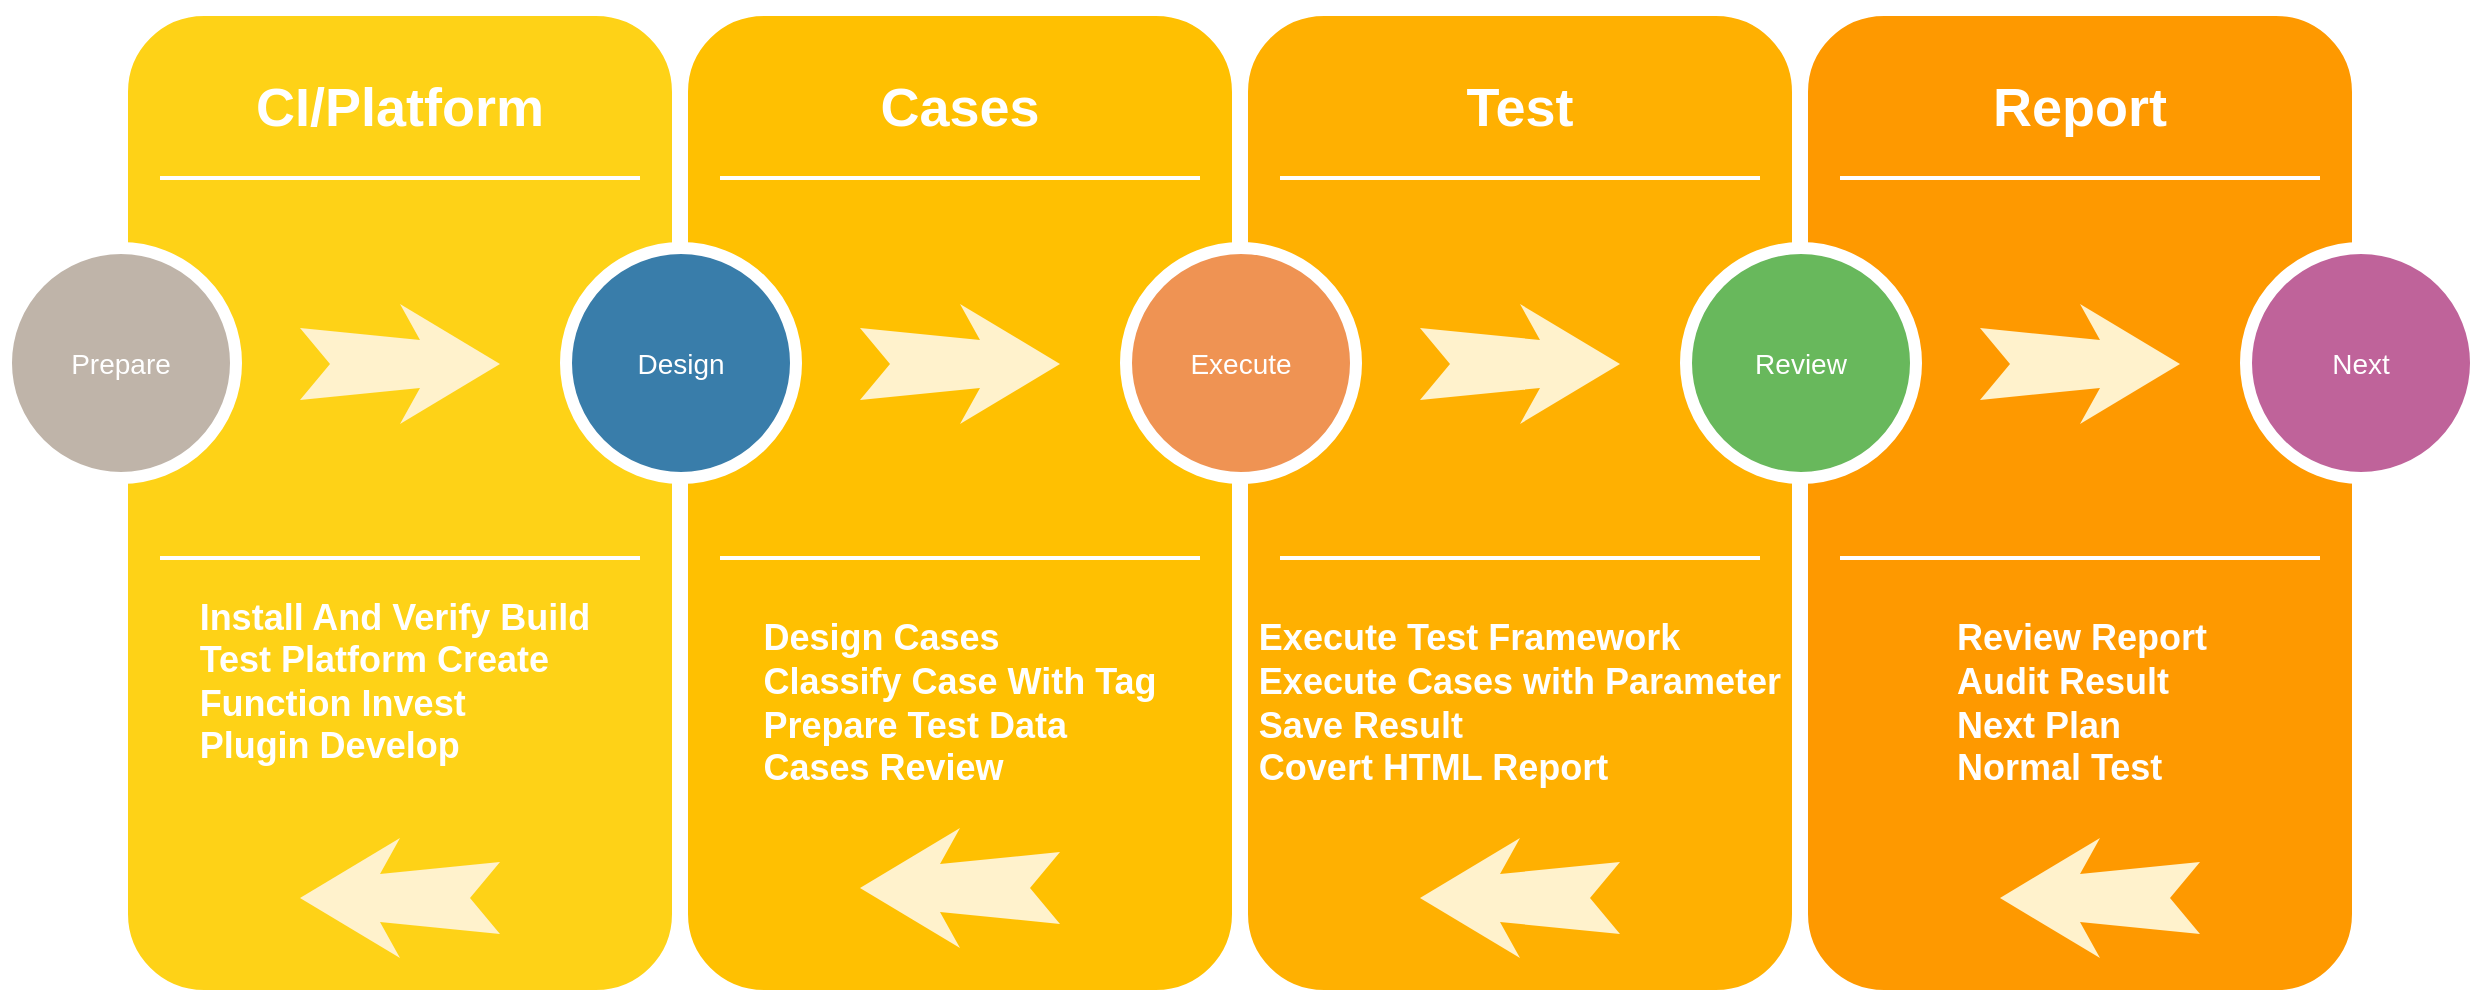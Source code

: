 <mxfile version="10.8.9" type="device"><diagram name="Page-1" id="12e1b939-464a-85fe-373e-61e167be1490"><mxGraphModel dx="1443" dy="717" grid="1" gridSize="10" guides="1" tooltips="1" connect="1" arrows="1" fold="1" page="1" pageScale="1.5" pageWidth="1169" pageHeight="826" background="#ffffff" math="0" shadow="0"><root><mxCell id="0"/><mxCell id="1" parent="0"/><mxCell id="60da8b9f42644d3a-2" value="" style="whiteSpace=wrap;html=1;rounded=1;shadow=0;strokeWidth=8;fontSize=20;align=center;fillColor=#FED217;strokeColor=#FFFFFF;" parent="1" vertex="1"><mxGeometry x="316" y="405" width="280" height="495" as="geometry"/></mxCell><mxCell id="60da8b9f42644d3a-3" value="CI/Platform" style="text;html=1;strokeColor=none;fillColor=none;align=center;verticalAlign=middle;whiteSpace=wrap;rounded=0;shadow=0;fontSize=27;fontColor=#FFFFFF;fontStyle=1" parent="1" vertex="1"><mxGeometry x="316" y="425" width="280" height="60" as="geometry"/></mxCell><mxCell id="60da8b9f42644d3a-4" value="&lt;div style=&quot;text-align: left ; font-size: 18px&quot;&gt;&lt;b&gt;&lt;font style=&quot;font-size: 18px&quot;&gt;Install And Verify Build&amp;nbsp;&lt;/font&gt;&lt;/b&gt;&lt;/div&gt;&lt;div style=&quot;text-align: left ; font-size: 18px&quot;&gt;&lt;span&gt;&lt;b&gt;&lt;font style=&quot;font-size: 18px&quot;&gt;Test Platform Create&lt;/font&gt;&lt;/b&gt;&lt;/span&gt;&lt;/div&gt;&lt;div style=&quot;text-align: left ; font-size: 18px&quot;&gt;&lt;span&gt;&lt;b&gt;&lt;font style=&quot;font-size: 18px&quot;&gt;Function Invest&lt;/font&gt;&lt;/b&gt;&lt;/span&gt;&lt;/div&gt;&lt;div style=&quot;text-align: left ; font-size: 18px&quot;&gt;&lt;span&gt;&lt;b&gt;&lt;font style=&quot;font-size: 18px&quot;&gt;Plugin Develop&lt;/font&gt;&lt;/b&gt;&lt;/span&gt;&lt;/div&gt;&lt;div style=&quot;text-align: left ; font-size: 18px&quot;&gt;&lt;br&gt;&lt;/div&gt;" style="text;html=1;strokeColor=none;fillColor=none;align=center;verticalAlign=middle;whiteSpace=wrap;rounded=0;shadow=0;fontSize=14;fontColor=#FFFFFF;" parent="1" vertex="1"><mxGeometry x="316" y="690" width="280" height="125" as="geometry"/></mxCell><mxCell id="60da8b9f42644d3a-6" value="" style="line;strokeWidth=2;html=1;rounded=0;shadow=0;fontSize=27;align=center;fillColor=none;strokeColor=#FFFFFF;" parent="1" vertex="1"><mxGeometry x="336" y="485" width="240" height="10" as="geometry"/></mxCell><mxCell id="60da8b9f42644d3a-7" value="" style="line;strokeWidth=2;html=1;rounded=0;shadow=0;fontSize=27;align=center;fillColor=none;strokeColor=#FFFFFF;" parent="1" vertex="1"><mxGeometry x="336" y="675" width="240" height="10" as="geometry"/></mxCell><mxCell id="60da8b9f42644d3a-8" value="Prepare" style="ellipse;whiteSpace=wrap;html=1;rounded=0;shadow=0;strokeWidth=6;fontSize=14;align=center;fillColor=#BFB4A9;strokeColor=#FFFFFF;fontColor=#FFFFFF;" parent="1" vertex="1"><mxGeometry x="259" y="525" width="115" height="115" as="geometry"/></mxCell><mxCell id="60da8b9f42644d3a-9" value="" style="html=1;shadow=0;dashed=0;align=center;verticalAlign=middle;shape=mxgraph.arrows2.stylisedArrow;dy=0.6;dx=40;notch=15;feather=0.4;rounded=0;strokeWidth=1;fontSize=27;strokeColor=none;fillColor=#fff2cc;" parent="1" vertex="1"><mxGeometry x="406" y="553" width="100" height="60" as="geometry"/></mxCell><mxCell id="60da8b9f42644d3a-17" value="" style="whiteSpace=wrap;html=1;rounded=1;shadow=0;strokeWidth=8;fontSize=20;align=center;fillColor=#FFC001;strokeColor=#FFFFFF;" parent="1" vertex="1"><mxGeometry x="596" y="405" width="280" height="495" as="geometry"/></mxCell><mxCell id="60da8b9f42644d3a-18" value="Cases" style="text;html=1;strokeColor=none;fillColor=none;align=center;verticalAlign=middle;whiteSpace=wrap;rounded=0;shadow=0;fontSize=27;fontColor=#FFFFFF;fontStyle=1" parent="1" vertex="1"><mxGeometry x="596" y="425" width="280" height="60" as="geometry"/></mxCell><mxCell id="60da8b9f42644d3a-19" value="&lt;div style=&quot;text-align: left ; font-size: 18px&quot;&gt;&lt;b&gt;&lt;font style=&quot;font-size: 18px&quot;&gt;Design Cases&lt;/font&gt;&lt;/b&gt;&lt;/div&gt;&lt;div style=&quot;text-align: left ; font-size: 18px&quot;&gt;&lt;b&gt;&lt;font style=&quot;font-size: 18px&quot;&gt;Classify Case With Tag&lt;/font&gt;&lt;/b&gt;&lt;/div&gt;&lt;div style=&quot;text-align: left ; font-size: 18px&quot;&gt;&lt;b&gt;&lt;font style=&quot;font-size: 18px&quot;&gt;Prepare Test Data&lt;/font&gt;&lt;/b&gt;&lt;/div&gt;&lt;div style=&quot;text-align: left ; font-size: 18px&quot;&gt;&lt;b&gt;&lt;font style=&quot;font-size: 18px&quot;&gt;Cases Review&lt;/font&gt;&lt;/b&gt;&lt;/div&gt;" style="text;html=1;strokeColor=none;fillColor=none;align=center;verticalAlign=middle;whiteSpace=wrap;rounded=0;shadow=0;fontSize=14;fontColor=#FFFFFF;" parent="1" vertex="1"><mxGeometry x="596" y="690" width="280" height="125" as="geometry"/></mxCell><mxCell id="60da8b9f42644d3a-20" value="" style="line;strokeWidth=2;html=1;rounded=0;shadow=0;fontSize=27;align=center;fillColor=none;strokeColor=#FFFFFF;" parent="1" vertex="1"><mxGeometry x="616" y="485" width="240" height="10" as="geometry"/></mxCell><mxCell id="60da8b9f42644d3a-21" value="" style="line;strokeWidth=2;html=1;rounded=0;shadow=0;fontSize=27;align=center;fillColor=none;strokeColor=#FFFFFF;" parent="1" vertex="1"><mxGeometry x="616" y="675" width="240" height="10" as="geometry"/></mxCell><mxCell id="60da8b9f42644d3a-22" value="Design" style="ellipse;whiteSpace=wrap;html=1;rounded=0;shadow=0;strokeWidth=6;fontSize=14;align=center;fillColor=#397DAA;strokeColor=#FFFFFF;fontColor=#FFFFFF;" parent="1" vertex="1"><mxGeometry x="539" y="525" width="115" height="115" as="geometry"/></mxCell><mxCell id="60da8b9f42644d3a-23" value="" style="html=1;shadow=0;dashed=0;align=center;verticalAlign=middle;shape=mxgraph.arrows2.stylisedArrow;dy=0.6;dx=40;notch=15;feather=0.4;rounded=0;strokeWidth=1;fontSize=27;strokeColor=none;fillColor=#fff2cc;" parent="1" vertex="1"><mxGeometry x="686" y="553" width="100" height="60" as="geometry"/></mxCell><mxCell id="60da8b9f42644d3a-24" value="" style="whiteSpace=wrap;html=1;rounded=1;shadow=0;strokeWidth=8;fontSize=20;align=center;fillColor=#FFB001;strokeColor=#FFFFFF;" parent="1" vertex="1"><mxGeometry x="876" y="405" width="280" height="495" as="geometry"/></mxCell><mxCell id="60da8b9f42644d3a-25" value="Test" style="text;html=1;strokeColor=none;fillColor=none;align=center;verticalAlign=middle;whiteSpace=wrap;rounded=0;shadow=0;fontSize=27;fontColor=#FFFFFF;fontStyle=1" parent="1" vertex="1"><mxGeometry x="876" y="425" width="280" height="60" as="geometry"/></mxCell><mxCell id="60da8b9f42644d3a-27" value="" style="line;strokeWidth=2;html=1;rounded=0;shadow=0;fontSize=27;align=center;fillColor=none;strokeColor=#FFFFFF;" parent="1" vertex="1"><mxGeometry x="896" y="485" width="240" height="10" as="geometry"/></mxCell><mxCell id="60da8b9f42644d3a-28" value="" style="line;strokeWidth=2;html=1;rounded=0;shadow=0;fontSize=27;align=center;fillColor=none;strokeColor=#FFFFFF;" parent="1" vertex="1"><mxGeometry x="896" y="675" width="240" height="10" as="geometry"/></mxCell><mxCell id="60da8b9f42644d3a-29" value="Execute" style="ellipse;whiteSpace=wrap;html=1;rounded=0;shadow=0;strokeWidth=6;fontSize=14;align=center;fillColor=#EF9353;strokeColor=#FFFFFF;fontColor=#FFFFFF;" parent="1" vertex="1"><mxGeometry x="819" y="525" width="115" height="115" as="geometry"/></mxCell><mxCell id="60da8b9f42644d3a-30" value="" style="html=1;shadow=0;dashed=0;align=center;verticalAlign=middle;shape=mxgraph.arrows2.stylisedArrow;dy=0.6;dx=40;notch=15;feather=0.4;rounded=0;strokeWidth=1;fontSize=27;strokeColor=none;fillColor=#fff2cc;" parent="1" vertex="1"><mxGeometry x="966" y="553" width="100" height="60" as="geometry"/></mxCell><mxCell id="60da8b9f42644d3a-31" value="" style="whiteSpace=wrap;html=1;rounded=1;shadow=0;strokeWidth=8;fontSize=20;align=center;fillColor=#FE9900;strokeColor=#FFFFFF;" parent="1" vertex="1"><mxGeometry x="1156" y="405" width="280" height="495" as="geometry"/></mxCell><mxCell id="60da8b9f42644d3a-32" value="Report" style="text;html=1;strokeColor=none;fillColor=none;align=center;verticalAlign=middle;whiteSpace=wrap;rounded=0;shadow=0;fontSize=27;fontColor=#FFFFFF;fontStyle=1" parent="1" vertex="1"><mxGeometry x="1156" y="425" width="280" height="60" as="geometry"/></mxCell><mxCell id="60da8b9f42644d3a-34" value="" style="line;strokeWidth=2;html=1;rounded=0;shadow=0;fontSize=27;align=center;fillColor=none;strokeColor=#FFFFFF;" parent="1" vertex="1"><mxGeometry x="1176" y="485" width="240" height="10" as="geometry"/></mxCell><mxCell id="60da8b9f42644d3a-35" value="" style="line;strokeWidth=2;html=1;rounded=0;shadow=0;fontSize=27;align=center;fillColor=none;strokeColor=#FFFFFF;" parent="1" vertex="1"><mxGeometry x="1176" y="675" width="240" height="10" as="geometry"/></mxCell><mxCell id="60da8b9f42644d3a-36" value="Review" style="ellipse;whiteSpace=wrap;html=1;rounded=0;shadow=0;strokeWidth=6;fontSize=14;align=center;fillColor=#68B85C;strokeColor=#FFFFFF;fontColor=#FFFFFF;" parent="1" vertex="1"><mxGeometry x="1099" y="525" width="115" height="115" as="geometry"/></mxCell><mxCell id="60da8b9f42644d3a-37" value="" style="html=1;shadow=0;dashed=0;align=center;verticalAlign=middle;shape=mxgraph.arrows2.stylisedArrow;dy=0.6;dx=40;notch=15;feather=0.4;rounded=0;strokeWidth=1;fontSize=27;strokeColor=none;fillColor=#fff2cc;" parent="1" vertex="1"><mxGeometry x="1246" y="553" width="100" height="60" as="geometry"/></mxCell><mxCell id="60da8b9f42644d3a-38" value="Next" style="ellipse;whiteSpace=wrap;html=1;rounded=0;shadow=0;strokeWidth=6;fontSize=14;align=center;fillColor=#BF639A;strokeColor=#FFFFFF;fontColor=#FFFFFF;" parent="1" vertex="1"><mxGeometry x="1379" y="525" width="115" height="115" as="geometry"/></mxCell><mxCell id="p8U3AggkP07nNjSe57o7-1" value="&lt;div style=&quot;text-align: left ; font-size: 18px&quot;&gt;&lt;b&gt;&lt;font style=&quot;font-size: 18px&quot;&gt;Execute Test Framework&lt;/font&gt;&lt;/b&gt;&lt;/div&gt;&lt;div style=&quot;text-align: left ; font-size: 18px&quot;&gt;&lt;b&gt;&lt;font style=&quot;font-size: 18px&quot;&gt;Execute Cases with Parameter&lt;/font&gt;&lt;/b&gt;&lt;/div&gt;&lt;div style=&quot;text-align: left ; font-size: 18px&quot;&gt;&lt;b&gt;&lt;font style=&quot;font-size: 18px&quot;&gt;Save Result&lt;/font&gt;&lt;/b&gt;&lt;/div&gt;&lt;div style=&quot;text-align: left ; font-size: 18px&quot;&gt;&lt;b&gt;&lt;font style=&quot;font-size: 18px&quot;&gt;Covert HTML Report&lt;/font&gt;&lt;/b&gt;&lt;/div&gt;" style="text;html=1;strokeColor=none;fillColor=none;align=center;verticalAlign=middle;whiteSpace=wrap;rounded=0;shadow=0;fontSize=14;fontColor=#FFFFFF;" vertex="1" parent="1"><mxGeometry x="876" y="690" width="280" height="125" as="geometry"/></mxCell><mxCell id="p8U3AggkP07nNjSe57o7-3" value="&lt;div style=&quot;text-align: left ; font-size: 18px&quot;&gt;&lt;b&gt;&lt;font style=&quot;font-size: 18px&quot;&gt;Review Report&lt;/font&gt;&lt;/b&gt;&lt;/div&gt;&lt;div style=&quot;text-align: left ; font-size: 18px&quot;&gt;&lt;b&gt;&lt;font style=&quot;font-size: 18px&quot;&gt;Audit Result&lt;/font&gt;&lt;/b&gt;&lt;/div&gt;&lt;div style=&quot;text-align: left ; font-size: 18px&quot;&gt;&lt;b&gt;&lt;font style=&quot;font-size: 18px&quot;&gt;Next Plan&lt;/font&gt;&lt;/b&gt;&lt;/div&gt;&lt;div style=&quot;text-align: left ; font-size: 18px&quot;&gt;&lt;b&gt;&lt;font style=&quot;font-size: 18px&quot;&gt;Normal Test&lt;/font&gt;&lt;/b&gt;&lt;/div&gt;" style="text;html=1;strokeColor=none;fillColor=none;align=center;verticalAlign=middle;whiteSpace=wrap;rounded=0;shadow=0;fontSize=14;fontColor=#FFFFFF;" vertex="1" parent="1"><mxGeometry x="1156.5" y="690" width="280" height="125" as="geometry"/></mxCell><mxCell id="p8U3AggkP07nNjSe57o7-28" value="" style="html=1;shadow=0;dashed=0;align=center;verticalAlign=middle;shape=mxgraph.arrows2.stylisedArrow;dy=0.6;dx=40;notch=15;feather=0.4;rounded=0;strokeWidth=1;fontSize=27;strokeColor=none;fillColor=#fff2cc;direction=west;" vertex="1" parent="1"><mxGeometry x="1256" y="820" width="100" height="60" as="geometry"/></mxCell><mxCell id="p8U3AggkP07nNjSe57o7-29" value="" style="html=1;shadow=0;dashed=0;align=center;verticalAlign=middle;shape=mxgraph.arrows2.stylisedArrow;dy=0.6;dx=40;notch=15;feather=0.4;rounded=0;strokeWidth=1;fontSize=27;strokeColor=none;fillColor=#fff2cc;direction=west;" vertex="1" parent="1"><mxGeometry x="966" y="820" width="100" height="60" as="geometry"/></mxCell><mxCell id="p8U3AggkP07nNjSe57o7-30" value="" style="html=1;shadow=0;dashed=0;align=center;verticalAlign=middle;shape=mxgraph.arrows2.stylisedArrow;dy=0.6;dx=40;notch=15;feather=0.4;rounded=0;strokeWidth=1;fontSize=27;strokeColor=none;fillColor=#fff2cc;direction=west;" vertex="1" parent="1"><mxGeometry x="686" y="815" width="100" height="60" as="geometry"/></mxCell><mxCell id="p8U3AggkP07nNjSe57o7-31" value="" style="html=1;shadow=0;dashed=0;align=center;verticalAlign=middle;shape=mxgraph.arrows2.stylisedArrow;dy=0.6;dx=40;notch=15;feather=0.4;rounded=0;strokeWidth=1;fontSize=27;strokeColor=none;fillColor=#fff2cc;direction=west;" vertex="1" parent="1"><mxGeometry x="406" y="820" width="100" height="60" as="geometry"/></mxCell></root></mxGraphModel></diagram></mxfile>